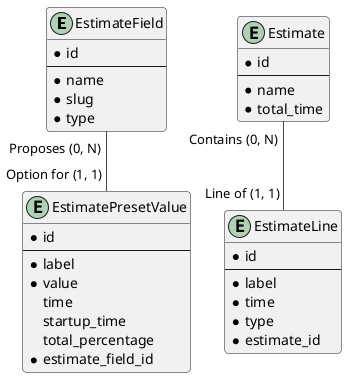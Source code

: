 @startuml Estimato'r
!theme vibrant

entity EstimateField {
  *id
  --
  *name
  *slug
  *type
}

entity EstimatePresetValue {
  *id
  --
  *label
  *value
  time
  startup_time
  total_percentage
  *estimate_field_id
}

entity Estimate {
  *id
  --
  *name
  *total_time
}

entity EstimateLine {
  *id
  --
  *label
  *time
  *type
  *estimate_id
}

Estimate "Contains (0, N)" -- "Line of (1, 1)" EstimateLine
EstimateField "Proposes (0, N)" -- "Option for (1, 1)" EstimatePresetValue

@enduml